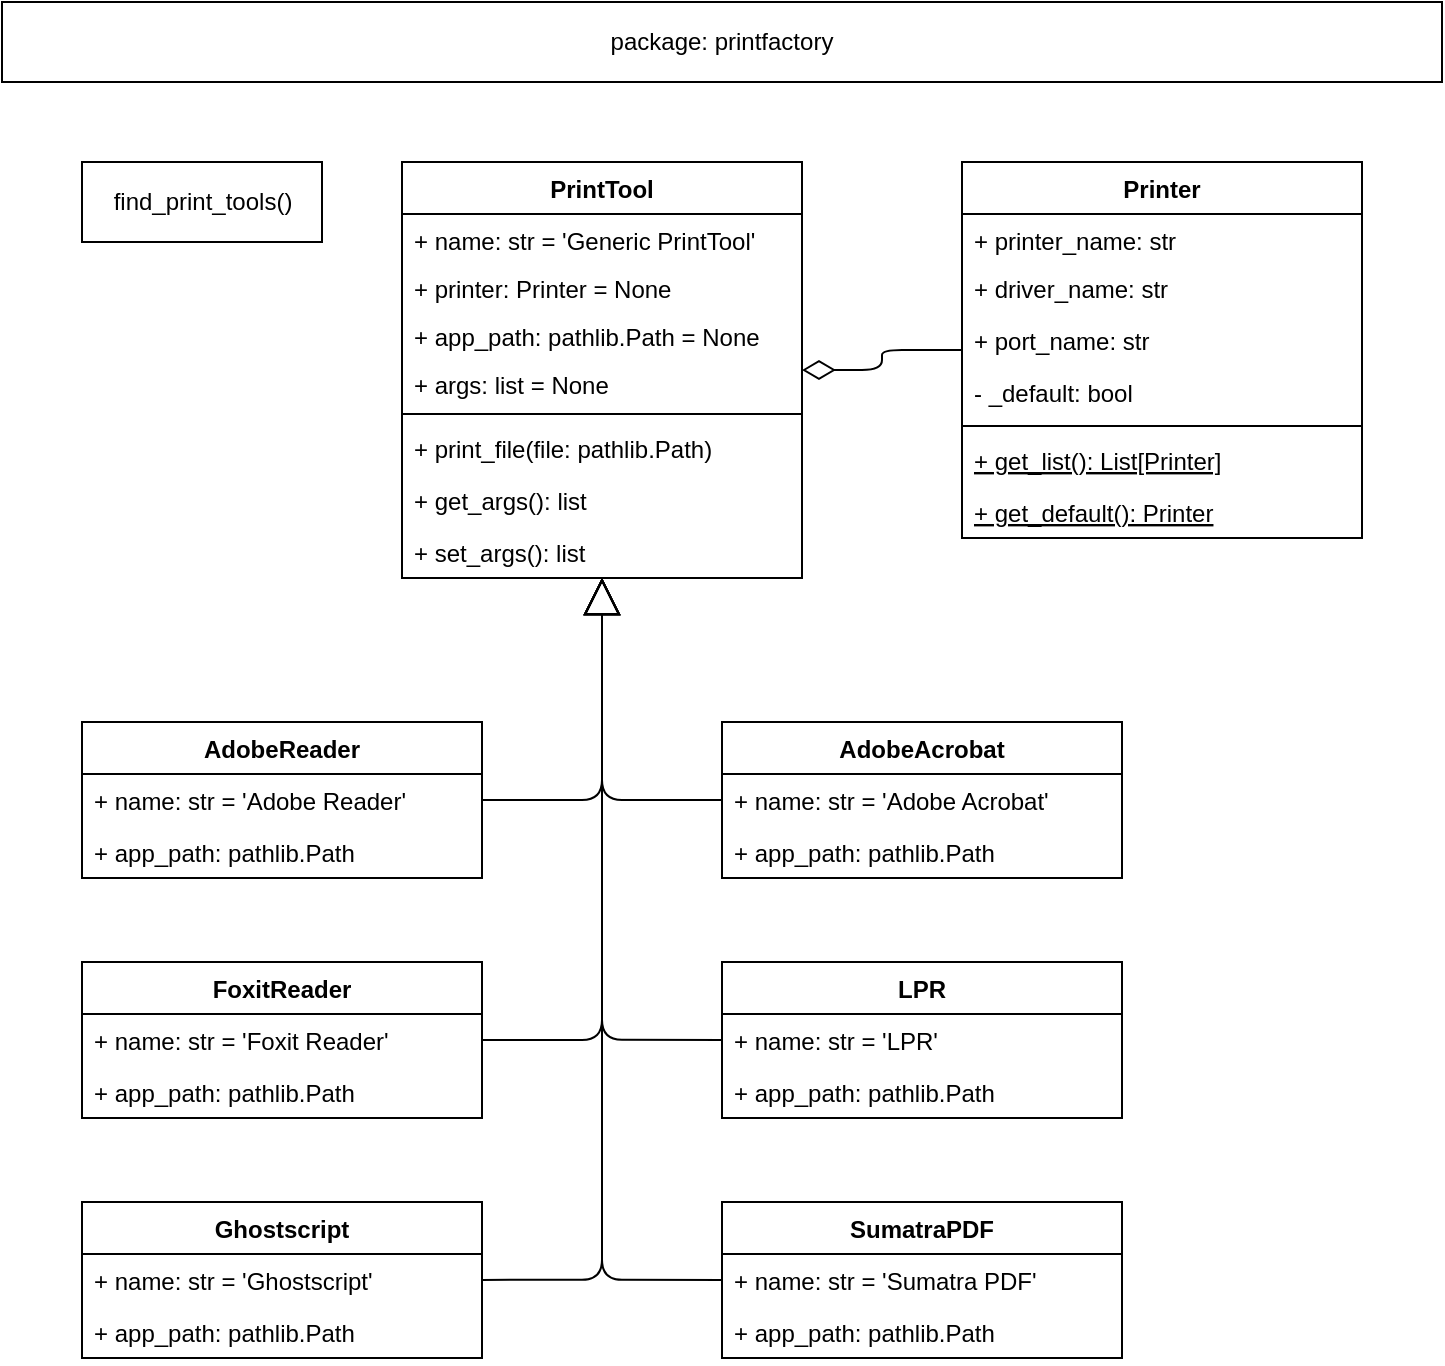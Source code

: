 <mxfile version="14.1.8" type="device"><diagram id="5JRmS1I60uvcFdtSQp9p" name="Seite-1"><mxGraphModel dx="813" dy="470" grid="1" gridSize="10" guides="1" tooltips="1" connect="1" arrows="1" fold="1" page="1" pageScale="1" pageWidth="827" pageHeight="1169" math="0" shadow="0"><root><mxCell id="0"/><mxCell id="1" parent="0"/><mxCell id="8TUSWJuhwqj37vCI7hse-1" value="package: printfactory" style="rounded=0;whiteSpace=wrap;html=1;" parent="1" vertex="1"><mxGeometry x="40" y="40" width="720" height="40" as="geometry"/></mxCell><mxCell id="8TUSWJuhwqj37vCI7hse-18" value="Printer" style="swimlane;fontStyle=1;align=center;verticalAlign=top;childLayout=stackLayout;horizontal=1;startSize=26;horizontalStack=0;resizeParent=1;resizeParentMax=0;resizeLast=0;collapsible=1;marginBottom=0;" parent="1" vertex="1"><mxGeometry x="520" y="120" width="200" height="188" as="geometry"/></mxCell><mxCell id="8TUSWJuhwqj37vCI7hse-19" value="+ printer_name: str" style="text;strokeColor=none;fillColor=none;align=left;verticalAlign=top;spacingLeft=4;spacingRight=4;overflow=hidden;rotatable=0;points=[[0,0.5],[1,0.5]];portConstraint=eastwest;" parent="8TUSWJuhwqj37vCI7hse-18" vertex="1"><mxGeometry y="26" width="200" height="24" as="geometry"/></mxCell><mxCell id="8TUSWJuhwqj37vCI7hse-32" value="+ driver_name: str" style="text;strokeColor=none;fillColor=none;align=left;verticalAlign=top;spacingLeft=4;spacingRight=4;overflow=hidden;rotatable=0;points=[[0,0.5],[1,0.5]];portConstraint=eastwest;dashed=1;" parent="8TUSWJuhwqj37vCI7hse-18" vertex="1"><mxGeometry y="50" width="200" height="26" as="geometry"/></mxCell><mxCell id="8TUSWJuhwqj37vCI7hse-31" value="+ port_name: str" style="text;strokeColor=none;fillColor=none;align=left;verticalAlign=top;spacingLeft=4;spacingRight=4;overflow=hidden;rotatable=0;points=[[0,0.5],[1,0.5]];portConstraint=eastwest;dashed=1;" parent="8TUSWJuhwqj37vCI7hse-18" vertex="1"><mxGeometry y="76" width="200" height="26" as="geometry"/></mxCell><mxCell id="vPlAIlx_1tMzaS5x7Q4s-1" value="- _default: bool" style="text;strokeColor=none;fillColor=none;align=left;verticalAlign=top;spacingLeft=4;spacingRight=4;overflow=hidden;rotatable=0;points=[[0,0.5],[1,0.5]];portConstraint=eastwest;dashed=1;" vertex="1" parent="8TUSWJuhwqj37vCI7hse-18"><mxGeometry y="102" width="200" height="26" as="geometry"/></mxCell><mxCell id="8TUSWJuhwqj37vCI7hse-20" value="" style="line;strokeWidth=1;fillColor=none;align=left;verticalAlign=middle;spacingTop=-1;spacingLeft=3;spacingRight=3;rotatable=0;labelPosition=right;points=[];portConstraint=eastwest;" parent="8TUSWJuhwqj37vCI7hse-18" vertex="1"><mxGeometry y="128" width="200" height="8" as="geometry"/></mxCell><mxCell id="8TUSWJuhwqj37vCI7hse-39" value="+ get_list(): List[Printer]" style="text;strokeColor=none;fillColor=none;align=left;verticalAlign=top;spacingLeft=4;spacingRight=4;overflow=hidden;rotatable=0;points=[[0,0.5],[1,0.5]];portConstraint=eastwest;dashed=1;fontStyle=4" parent="8TUSWJuhwqj37vCI7hse-18" vertex="1"><mxGeometry y="136" width="200" height="26" as="geometry"/></mxCell><mxCell id="8TUSWJuhwqj37vCI7hse-92" value="+ get_default(): Printer" style="text;strokeColor=none;fillColor=none;align=left;verticalAlign=top;spacingLeft=4;spacingRight=4;overflow=hidden;rotatable=0;points=[[0,0.5],[1,0.5]];portConstraint=eastwest;dashed=1;fontStyle=4" parent="8TUSWJuhwqj37vCI7hse-18" vertex="1"><mxGeometry y="162" width="200" height="26" as="geometry"/></mxCell><mxCell id="8TUSWJuhwqj37vCI7hse-46" value="PrintTool" style="swimlane;fontStyle=1;align=center;verticalAlign=top;childLayout=stackLayout;horizontal=1;startSize=26;horizontalStack=0;resizeParent=1;resizeParentMax=0;resizeLast=0;collapsible=1;marginBottom=0;swimlaneLine=1;rounded=0;shadow=0;sketch=0;glass=0;swimlaneFillColor=none;" parent="1" vertex="1"><mxGeometry x="240" y="120" width="200" height="208" as="geometry"/></mxCell><mxCell id="8TUSWJuhwqj37vCI7hse-47" value="+ name: str = 'Generic PrintTool'" style="text;strokeColor=none;fillColor=none;align=left;verticalAlign=top;spacingLeft=4;spacingRight=4;overflow=hidden;rotatable=0;points=[[0,0.5],[1,0.5]];portConstraint=eastwest;" parent="8TUSWJuhwqj37vCI7hse-46" vertex="1"><mxGeometry y="26" width="200" height="24" as="geometry"/></mxCell><mxCell id="h4rYGX3XMv5W3W1L0M88-9" value="+ printer: Printer = None" style="text;strokeColor=none;fillColor=none;align=left;verticalAlign=top;spacingLeft=4;spacingRight=4;overflow=hidden;rotatable=0;points=[[0,0.5],[1,0.5]];portConstraint=eastwest;" parent="8TUSWJuhwqj37vCI7hse-46" vertex="1"><mxGeometry y="50" width="200" height="24" as="geometry"/></mxCell><mxCell id="8TUSWJuhwqj37vCI7hse-48" value="+ app_path: pathlib.Path = None" style="text;strokeColor=none;fillColor=none;align=left;verticalAlign=top;spacingLeft=4;spacingRight=4;overflow=hidden;rotatable=0;points=[[0,0.5],[1,0.5]];portConstraint=eastwest;" parent="8TUSWJuhwqj37vCI7hse-46" vertex="1"><mxGeometry y="74" width="200" height="24" as="geometry"/></mxCell><mxCell id="8TUSWJuhwqj37vCI7hse-103" value="+ args: list = None" style="text;strokeColor=none;fillColor=none;align=left;verticalAlign=top;spacingLeft=4;spacingRight=4;overflow=hidden;rotatable=0;points=[[0,0.5],[1,0.5]];portConstraint=eastwest;" parent="8TUSWJuhwqj37vCI7hse-46" vertex="1"><mxGeometry y="98" width="200" height="24" as="geometry"/></mxCell><mxCell id="8TUSWJuhwqj37vCI7hse-49" value="" style="line;strokeWidth=1;fillColor=none;align=left;verticalAlign=middle;spacingTop=-1;spacingLeft=3;spacingRight=3;rotatable=0;labelPosition=right;points=[];portConstraint=eastwest;" parent="8TUSWJuhwqj37vCI7hse-46" vertex="1"><mxGeometry y="122" width="200" height="8" as="geometry"/></mxCell><mxCell id="h4rYGX3XMv5W3W1L0M88-10" value="+ print_file(file: pathlib.Path)" style="text;strokeColor=none;fillColor=none;align=left;verticalAlign=top;spacingLeft=4;spacingRight=4;overflow=hidden;rotatable=0;points=[[0,0.5],[1,0.5]];portConstraint=eastwest;" parent="8TUSWJuhwqj37vCI7hse-46" vertex="1"><mxGeometry y="130" width="200" height="26" as="geometry"/></mxCell><mxCell id="8TUSWJuhwqj37vCI7hse-50" value="+ get_args(): list" style="text;strokeColor=none;fillColor=none;align=left;verticalAlign=top;spacingLeft=4;spacingRight=4;overflow=hidden;rotatable=0;points=[[0,0.5],[1,0.5]];portConstraint=eastwest;" parent="8TUSWJuhwqj37vCI7hse-46" vertex="1"><mxGeometry y="156" width="200" height="26" as="geometry"/></mxCell><mxCell id="8TUSWJuhwqj37vCI7hse-102" value="+ set_args(): list" style="text;strokeColor=none;fillColor=none;align=left;verticalAlign=top;spacingLeft=4;spacingRight=4;overflow=hidden;rotatable=0;points=[[0,0.5],[1,0.5]];portConstraint=eastwest;" parent="8TUSWJuhwqj37vCI7hse-46" vertex="1"><mxGeometry y="182" width="200" height="26" as="geometry"/></mxCell><mxCell id="8TUSWJuhwqj37vCI7hse-93" value="AdobeReader" style="swimlane;fontStyle=1;align=center;verticalAlign=top;childLayout=stackLayout;horizontal=1;startSize=26;horizontalStack=0;resizeParent=1;resizeParentMax=0;resizeLast=0;collapsible=1;marginBottom=0;swimlaneLine=1;rounded=0;shadow=0;sketch=0;glass=0;swimlaneFillColor=none;" parent="1" vertex="1"><mxGeometry x="80" y="400" width="200" height="77.968" as="geometry"/></mxCell><mxCell id="8TUSWJuhwqj37vCI7hse-94" value="+ name: str = 'Adobe Reader'" style="text;strokeColor=none;fillColor=none;align=left;verticalAlign=top;spacingLeft=4;spacingRight=4;overflow=hidden;rotatable=0;points=[[0,0.5],[1,0.5]];portConstraint=eastwest;" parent="8TUSWJuhwqj37vCI7hse-93" vertex="1"><mxGeometry y="26" width="200" height="25.984" as="geometry"/></mxCell><mxCell id="8TUSWJuhwqj37vCI7hse-95" value="+ app_path: pathlib.Path" style="text;strokeColor=none;fillColor=none;align=left;verticalAlign=top;spacingLeft=4;spacingRight=4;overflow=hidden;rotatable=0;points=[[0,0.5],[1,0.5]];portConstraint=eastwest;" parent="8TUSWJuhwqj37vCI7hse-93" vertex="1"><mxGeometry y="51.984" width="200" height="25.984" as="geometry"/></mxCell><mxCell id="h4rYGX3XMv5W3W1L0M88-15" value="" style="endArrow=block;endSize=16;endFill=0;html=1;edgeStyle=orthogonalEdgeStyle;entryX=0.5;entryY=1;entryDx=0;entryDy=0;" parent="1" source="8TUSWJuhwqj37vCI7hse-94" target="8TUSWJuhwqj37vCI7hse-46" edge="1"><mxGeometry x="-0.188" y="25" width="160" relative="1" as="geometry"><mxPoint x="340" y="540" as="sourcePoint"/><mxPoint x="160" y="470" as="targetPoint"/><mxPoint as="offset"/></mxGeometry></mxCell><mxCell id="h4rYGX3XMv5W3W1L0M88-16" value="AdobeAcrobat" style="swimlane;fontStyle=1;align=center;verticalAlign=top;childLayout=stackLayout;horizontal=1;startSize=26;horizontalStack=0;resizeParent=1;resizeParentMax=0;resizeLast=0;collapsible=1;marginBottom=0;swimlaneLine=1;rounded=0;shadow=0;sketch=0;glass=0;swimlaneFillColor=none;" parent="1" vertex="1"><mxGeometry x="400" y="400" width="200" height="77.968" as="geometry"><mxRectangle x="320" y="560" width="120" height="26" as="alternateBounds"/></mxGeometry></mxCell><mxCell id="h4rYGX3XMv5W3W1L0M88-17" value="+ name: str = 'Adobe Acrobat'" style="text;strokeColor=none;fillColor=none;align=left;verticalAlign=top;spacingLeft=4;spacingRight=4;overflow=hidden;rotatable=0;points=[[0,0.5],[1,0.5]];portConstraint=eastwest;" parent="h4rYGX3XMv5W3W1L0M88-16" vertex="1"><mxGeometry y="26" width="200" height="25.984" as="geometry"/></mxCell><mxCell id="TOD3IleP97WMORPJ9C5c-18" value="+ app_path: pathlib.Path" style="text;strokeColor=none;fillColor=none;align=left;verticalAlign=top;spacingLeft=4;spacingRight=4;overflow=hidden;rotatable=0;points=[[0,0.5],[1,0.5]];portConstraint=eastwest;" parent="h4rYGX3XMv5W3W1L0M88-16" vertex="1"><mxGeometry y="51.984" width="200" height="25.984" as="geometry"/></mxCell><mxCell id="h4rYGX3XMv5W3W1L0M88-19" value="FoxitReader" style="swimlane;fontStyle=1;align=center;verticalAlign=top;childLayout=stackLayout;horizontal=1;startSize=26;horizontalStack=0;resizeParent=1;resizeParentMax=0;resizeLast=0;collapsible=1;marginBottom=0;swimlaneLine=1;rounded=0;shadow=0;sketch=0;glass=0;swimlaneFillColor=none;" parent="1" vertex="1"><mxGeometry x="80" y="519.97" width="200" height="77.968" as="geometry"/></mxCell><mxCell id="h4rYGX3XMv5W3W1L0M88-20" value="+ name: str = 'Foxit Reader'" style="text;strokeColor=none;fillColor=none;align=left;verticalAlign=top;spacingLeft=4;spacingRight=4;overflow=hidden;rotatable=0;points=[[0,0.5],[1,0.5]];portConstraint=eastwest;" parent="h4rYGX3XMv5W3W1L0M88-19" vertex="1"><mxGeometry y="26" width="200" height="25.984" as="geometry"/></mxCell><mxCell id="TOD3IleP97WMORPJ9C5c-17" value="+ app_path: pathlib.Path" style="text;strokeColor=none;fillColor=none;align=left;verticalAlign=top;spacingLeft=4;spacingRight=4;overflow=hidden;rotatable=0;points=[[0,0.5],[1,0.5]];portConstraint=eastwest;" parent="h4rYGX3XMv5W3W1L0M88-19" vertex="1"><mxGeometry y="51.984" width="200" height="25.984" as="geometry"/></mxCell><mxCell id="h4rYGX3XMv5W3W1L0M88-27" value="LPR" style="swimlane;fontStyle=1;align=center;verticalAlign=top;childLayout=stackLayout;horizontal=1;startSize=26;horizontalStack=0;resizeParent=1;resizeParentMax=0;resizeLast=0;collapsible=1;marginBottom=0;" parent="1" vertex="1"><mxGeometry x="400" y="519.94" width="200" height="78" as="geometry"/></mxCell><mxCell id="h4rYGX3XMv5W3W1L0M88-28" value="+ name: str = 'LPR'" style="text;strokeColor=none;fillColor=none;align=left;verticalAlign=top;spacingLeft=4;spacingRight=4;overflow=hidden;rotatable=0;points=[[0,0.5],[1,0.5]];portConstraint=eastwest;dashed=1;" parent="h4rYGX3XMv5W3W1L0M88-27" vertex="1"><mxGeometry y="26" width="200" height="26" as="geometry"/></mxCell><mxCell id="h4rYGX3XMv5W3W1L0M88-29" value="+ app_path: pathlib.Path" style="text;strokeColor=none;fillColor=none;align=left;verticalAlign=top;spacingLeft=4;spacingRight=4;overflow=hidden;rotatable=0;points=[[0,0.5],[1,0.5]];portConstraint=eastwest;dashed=1;" parent="h4rYGX3XMv5W3W1L0M88-27" vertex="1"><mxGeometry y="52" width="200" height="26" as="geometry"/></mxCell><mxCell id="h4rYGX3XMv5W3W1L0M88-33" value="" style="endArrow=none;html=1;endSize=12;startArrow=diamondThin;startSize=14;startFill=0;edgeStyle=orthogonalEdgeStyle;align=left;verticalAlign=bottom;endFill=0;" parent="1" source="8TUSWJuhwqj37vCI7hse-46" target="8TUSWJuhwqj37vCI7hse-18" edge="1"><mxGeometry x="0.506" y="32" relative="1" as="geometry"><mxPoint x="240" y="130" as="sourcePoint"/><mxPoint x="540" y="140" as="targetPoint"/><mxPoint x="-30" y="21" as="offset"/></mxGeometry></mxCell><mxCell id="TOD3IleP97WMORPJ9C5c-1" value="SumatraPDF" style="swimlane;fontStyle=1;align=center;verticalAlign=top;childLayout=stackLayout;horizontal=1;startSize=26;horizontalStack=0;resizeParent=1;resizeParentMax=0;resizeLast=0;collapsible=1;marginBottom=0;" parent="1" vertex="1"><mxGeometry x="400" y="639.94" width="200" height="78" as="geometry"/></mxCell><mxCell id="TOD3IleP97WMORPJ9C5c-2" value="+ name: str = 'Sumatra PDF'" style="text;strokeColor=none;fillColor=none;align=left;verticalAlign=top;spacingLeft=4;spacingRight=4;overflow=hidden;rotatable=0;points=[[0,0.5],[1,0.5]];portConstraint=eastwest;dashed=1;" parent="TOD3IleP97WMORPJ9C5c-1" vertex="1"><mxGeometry y="26" width="200" height="26" as="geometry"/></mxCell><mxCell id="TOD3IleP97WMORPJ9C5c-3" value="+ app_path: pathlib.Path" style="text;strokeColor=none;fillColor=none;align=left;verticalAlign=top;spacingLeft=4;spacingRight=4;overflow=hidden;rotatable=0;points=[[0,0.5],[1,0.5]];portConstraint=eastwest;dashed=1;" parent="TOD3IleP97WMORPJ9C5c-1" vertex="1"><mxGeometry y="52" width="200" height="26" as="geometry"/></mxCell><mxCell id="TOD3IleP97WMORPJ9C5c-9" value="Ghostscript" style="swimlane;fontStyle=1;align=center;verticalAlign=top;childLayout=stackLayout;horizontal=1;startSize=26;horizontalStack=0;resizeParent=1;resizeParentMax=0;resizeLast=0;collapsible=1;marginBottom=0;" parent="1" vertex="1"><mxGeometry x="80" y="639.94" width="200" height="78" as="geometry"/></mxCell><mxCell id="TOD3IleP97WMORPJ9C5c-10" value="+ name: str = 'Ghostscript'" style="text;strokeColor=none;fillColor=none;align=left;verticalAlign=top;spacingLeft=4;spacingRight=4;overflow=hidden;rotatable=0;points=[[0,0.5],[1,0.5]];portConstraint=eastwest;dashed=1;" parent="TOD3IleP97WMORPJ9C5c-9" vertex="1"><mxGeometry y="26" width="200" height="26" as="geometry"/></mxCell><mxCell id="TOD3IleP97WMORPJ9C5c-11" value="+ app_path: pathlib.Path" style="text;strokeColor=none;fillColor=none;align=left;verticalAlign=top;spacingLeft=4;spacingRight=4;overflow=hidden;rotatable=0;points=[[0,0.5],[1,0.5]];portConstraint=eastwest;dashed=1;" parent="TOD3IleP97WMORPJ9C5c-9" vertex="1"><mxGeometry y="52" width="200" height="26" as="geometry"/></mxCell><mxCell id="TOD3IleP97WMORPJ9C5c-12" value="" style="endArrow=block;endSize=16;endFill=0;html=1;edgeStyle=orthogonalEdgeStyle;elbow=vertical;exitX=0;exitY=0.5;exitDx=0;exitDy=0;" parent="1" source="h4rYGX3XMv5W3W1L0M88-17" target="8TUSWJuhwqj37vCI7hse-46" edge="1"><mxGeometry x="-0.003" y="30" width="160" relative="1" as="geometry"><mxPoint x="690" y="540" as="sourcePoint"/><mxPoint x="390" y="400" as="targetPoint"/><mxPoint as="offset"/></mxGeometry></mxCell><mxCell id="TOD3IleP97WMORPJ9C5c-13" value="" style="endArrow=block;endSize=16;endFill=0;html=1;edgeStyle=orthogonalEdgeStyle;exitX=1;exitY=0.5;exitDx=0;exitDy=0;" parent="1" source="h4rYGX3XMv5W3W1L0M88-20" target="8TUSWJuhwqj37vCI7hse-46" edge="1"><mxGeometry x="-0.119" y="30" width="160" relative="1" as="geometry"><mxPoint x="200" y="540" as="sourcePoint"/><mxPoint x="360" y="374" as="targetPoint"/><mxPoint as="offset"/></mxGeometry></mxCell><mxCell id="TOD3IleP97WMORPJ9C5c-14" value="" style="endArrow=block;endSize=16;endFill=0;html=1;edgeStyle=orthogonalEdgeStyle;exitX=0;exitY=0.5;exitDx=0;exitDy=0;" parent="1" source="h4rYGX3XMv5W3W1L0M88-28" target="8TUSWJuhwqj37vCI7hse-46" edge="1"><mxGeometry x="-0.093" y="-50" width="160" relative="1" as="geometry"><mxPoint x="210" y="550" as="sourcePoint"/><mxPoint x="370" y="384" as="targetPoint"/><mxPoint as="offset"/></mxGeometry></mxCell><mxCell id="TOD3IleP97WMORPJ9C5c-15" value="" style="endArrow=block;endSize=16;endFill=0;html=1;edgeStyle=orthogonalEdgeStyle;exitX=1;exitY=0.5;exitDx=0;exitDy=0;" parent="1" source="TOD3IleP97WMORPJ9C5c-10" target="8TUSWJuhwqj37vCI7hse-46" edge="1"><mxGeometry x="0.276" y="-20" width="160" relative="1" as="geometry"><mxPoint x="220" y="560" as="sourcePoint"/><mxPoint x="380" y="394" as="targetPoint"/><mxPoint as="offset"/></mxGeometry></mxCell><mxCell id="TOD3IleP97WMORPJ9C5c-16" value="" style="endArrow=block;endSize=16;endFill=0;html=1;edgeStyle=orthogonalEdgeStyle;exitX=0;exitY=0.5;exitDx=0;exitDy=0;" parent="1" source="TOD3IleP97WMORPJ9C5c-2" target="8TUSWJuhwqj37vCI7hse-46" edge="1"><mxGeometry x="0.034" y="20" width="160" relative="1" as="geometry"><mxPoint x="230" y="570" as="sourcePoint"/><mxPoint x="390" y="404" as="targetPoint"/><mxPoint as="offset"/></mxGeometry></mxCell><mxCell id="TOD3IleP97WMORPJ9C5c-51" value="find_print_tools()" style="html=1;" parent="1" vertex="1"><mxGeometry x="80" y="120" width="120" height="40" as="geometry"/></mxCell></root></mxGraphModel></diagram></mxfile>